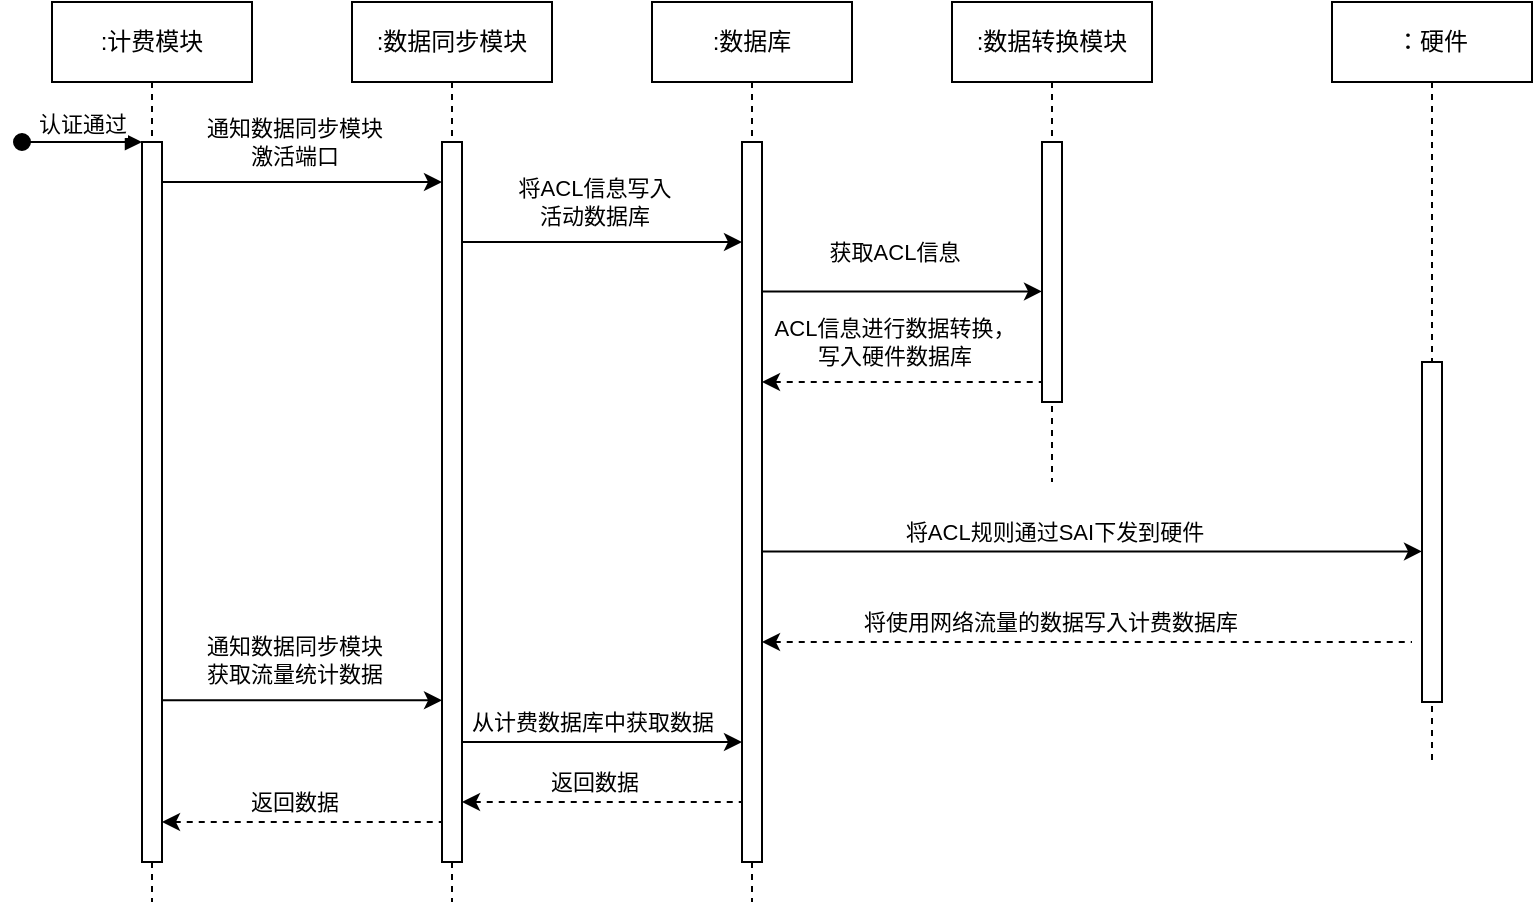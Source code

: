 <mxfile version="21.7.1" type="github">
  <diagram name="Page-1" id="2YBvvXClWsGukQMizWep">
    <mxGraphModel dx="1176" dy="770" grid="1" gridSize="10" guides="1" tooltips="1" connect="1" arrows="1" fold="1" page="1" pageScale="1" pageWidth="850" pageHeight="1100" math="0" shadow="0">
      <root>
        <mxCell id="0" />
        <mxCell id="1" parent="0" />
        <mxCell id="aM9ryv3xv72pqoxQDRHE-1" value=":计费模块" style="shape=umlLifeline;perimeter=lifelinePerimeter;whiteSpace=wrap;html=1;container=0;dropTarget=0;collapsible=0;recursiveResize=0;outlineConnect=0;portConstraint=eastwest;newEdgeStyle={&quot;edgeStyle&quot;:&quot;elbowEdgeStyle&quot;,&quot;elbow&quot;:&quot;vertical&quot;,&quot;curved&quot;:0,&quot;rounded&quot;:0};" parent="1" vertex="1">
          <mxGeometry x="40" y="40" width="100" height="450" as="geometry" />
        </mxCell>
        <mxCell id="aM9ryv3xv72pqoxQDRHE-2" value="" style="html=1;points=[];perimeter=orthogonalPerimeter;outlineConnect=0;targetShapes=umlLifeline;portConstraint=eastwest;newEdgeStyle={&quot;edgeStyle&quot;:&quot;elbowEdgeStyle&quot;,&quot;elbow&quot;:&quot;vertical&quot;,&quot;curved&quot;:0,&quot;rounded&quot;:0};" parent="aM9ryv3xv72pqoxQDRHE-1" vertex="1">
          <mxGeometry x="45" y="70" width="10" height="360" as="geometry" />
        </mxCell>
        <mxCell id="aM9ryv3xv72pqoxQDRHE-3" value="认证通过" style="html=1;verticalAlign=bottom;startArrow=oval;endArrow=block;startSize=8;edgeStyle=elbowEdgeStyle;elbow=vertical;curved=0;rounded=0;" parent="aM9ryv3xv72pqoxQDRHE-1" target="aM9ryv3xv72pqoxQDRHE-2" edge="1">
          <mxGeometry relative="1" as="geometry">
            <mxPoint x="-15" y="70" as="sourcePoint" />
          </mxGeometry>
        </mxCell>
        <mxCell id="aM9ryv3xv72pqoxQDRHE-5" value=":数据同步模块" style="shape=umlLifeline;perimeter=lifelinePerimeter;whiteSpace=wrap;html=1;container=0;dropTarget=0;collapsible=0;recursiveResize=0;outlineConnect=0;portConstraint=eastwest;newEdgeStyle={&quot;edgeStyle&quot;:&quot;elbowEdgeStyle&quot;,&quot;elbow&quot;:&quot;vertical&quot;,&quot;curved&quot;:0,&quot;rounded&quot;:0};" parent="1" vertex="1">
          <mxGeometry x="190" y="40" width="100" height="450" as="geometry" />
        </mxCell>
        <mxCell id="aM9ryv3xv72pqoxQDRHE-6" value="" style="html=1;points=[];perimeter=orthogonalPerimeter;outlineConnect=0;targetShapes=umlLifeline;portConstraint=eastwest;newEdgeStyle={&quot;edgeStyle&quot;:&quot;elbowEdgeStyle&quot;,&quot;elbow&quot;:&quot;vertical&quot;,&quot;curved&quot;:0,&quot;rounded&quot;:0};" parent="aM9ryv3xv72pqoxQDRHE-5" vertex="1">
          <mxGeometry x="45" y="70" width="10" height="360" as="geometry" />
        </mxCell>
        <mxCell id="dqNDvjQkV08bnkPfbxY3-1" value=":数据库" style="shape=umlLifeline;perimeter=lifelinePerimeter;whiteSpace=wrap;html=1;container=0;dropTarget=0;collapsible=0;recursiveResize=0;outlineConnect=0;portConstraint=eastwest;newEdgeStyle={&quot;edgeStyle&quot;:&quot;elbowEdgeStyle&quot;,&quot;elbow&quot;:&quot;vertical&quot;,&quot;curved&quot;:0,&quot;rounded&quot;:0};" vertex="1" parent="1">
          <mxGeometry x="340" y="40" width="100" height="450" as="geometry" />
        </mxCell>
        <mxCell id="dqNDvjQkV08bnkPfbxY3-2" value="" style="html=1;points=[];perimeter=orthogonalPerimeter;outlineConnect=0;targetShapes=umlLifeline;portConstraint=eastwest;newEdgeStyle={&quot;edgeStyle&quot;:&quot;elbowEdgeStyle&quot;,&quot;elbow&quot;:&quot;vertical&quot;,&quot;curved&quot;:0,&quot;rounded&quot;:0};" vertex="1" parent="dqNDvjQkV08bnkPfbxY3-1">
          <mxGeometry x="45" y="70" width="10" height="360" as="geometry" />
        </mxCell>
        <mxCell id="dqNDvjQkV08bnkPfbxY3-3" value=":数据转换模块" style="shape=umlLifeline;perimeter=lifelinePerimeter;whiteSpace=wrap;html=1;container=0;dropTarget=0;collapsible=0;recursiveResize=0;outlineConnect=0;portConstraint=eastwest;newEdgeStyle={&quot;edgeStyle&quot;:&quot;elbowEdgeStyle&quot;,&quot;elbow&quot;:&quot;vertical&quot;,&quot;curved&quot;:0,&quot;rounded&quot;:0};" vertex="1" parent="1">
          <mxGeometry x="490" y="40" width="100" height="240" as="geometry" />
        </mxCell>
        <mxCell id="dqNDvjQkV08bnkPfbxY3-4" value="" style="html=1;points=[];perimeter=orthogonalPerimeter;outlineConnect=0;targetShapes=umlLifeline;portConstraint=eastwest;newEdgeStyle={&quot;edgeStyle&quot;:&quot;elbowEdgeStyle&quot;,&quot;elbow&quot;:&quot;vertical&quot;,&quot;curved&quot;:0,&quot;rounded&quot;:0};" vertex="1" parent="dqNDvjQkV08bnkPfbxY3-3">
          <mxGeometry x="45" y="70" width="10" height="130" as="geometry" />
        </mxCell>
        <mxCell id="dqNDvjQkV08bnkPfbxY3-5" value="：硬件" style="shape=umlLifeline;perimeter=lifelinePerimeter;whiteSpace=wrap;html=1;container=0;dropTarget=0;collapsible=0;recursiveResize=0;outlineConnect=0;portConstraint=eastwest;newEdgeStyle={&quot;edgeStyle&quot;:&quot;elbowEdgeStyle&quot;,&quot;elbow&quot;:&quot;vertical&quot;,&quot;curved&quot;:0,&quot;rounded&quot;:0};" vertex="1" parent="1">
          <mxGeometry x="680" y="40" width="100" height="380" as="geometry" />
        </mxCell>
        <mxCell id="dqNDvjQkV08bnkPfbxY3-6" value="" style="html=1;points=[];perimeter=orthogonalPerimeter;outlineConnect=0;targetShapes=umlLifeline;portConstraint=eastwest;newEdgeStyle={&quot;edgeStyle&quot;:&quot;elbowEdgeStyle&quot;,&quot;elbow&quot;:&quot;vertical&quot;,&quot;curved&quot;:0,&quot;rounded&quot;:0};" vertex="1" parent="dqNDvjQkV08bnkPfbxY3-5">
          <mxGeometry x="45" y="180" width="10" height="170" as="geometry" />
        </mxCell>
        <mxCell id="dqNDvjQkV08bnkPfbxY3-8" value="" style="endArrow=classic;html=1;rounded=0;" edge="1" parent="1">
          <mxGeometry width="50" height="50" relative="1" as="geometry">
            <mxPoint x="95" y="130" as="sourcePoint" />
            <mxPoint x="235" y="130" as="targetPoint" />
          </mxGeometry>
        </mxCell>
        <mxCell id="dqNDvjQkV08bnkPfbxY3-11" value="通知数据同步模块&lt;br&gt;激活端口" style="edgeLabel;html=1;align=center;verticalAlign=middle;resizable=0;points=[];" vertex="1" connectable="0" parent="dqNDvjQkV08bnkPfbxY3-8">
          <mxGeometry x="-0.148" relative="1" as="geometry">
            <mxPoint x="6" y="-20" as="offset" />
          </mxGeometry>
        </mxCell>
        <mxCell id="dqNDvjQkV08bnkPfbxY3-12" value="" style="endArrow=classic;html=1;rounded=0;" edge="1" parent="1">
          <mxGeometry width="50" height="50" relative="1" as="geometry">
            <mxPoint x="245" y="160" as="sourcePoint" />
            <mxPoint x="385" y="160" as="targetPoint" />
          </mxGeometry>
        </mxCell>
        <mxCell id="dqNDvjQkV08bnkPfbxY3-13" value="将ACL信息写入&lt;br&gt;活动数据库" style="edgeLabel;html=1;align=center;verticalAlign=middle;resizable=0;points=[];" vertex="1" connectable="0" parent="dqNDvjQkV08bnkPfbxY3-12">
          <mxGeometry x="-0.148" relative="1" as="geometry">
            <mxPoint x="6" y="-20" as="offset" />
          </mxGeometry>
        </mxCell>
        <mxCell id="dqNDvjQkV08bnkPfbxY3-14" value="" style="endArrow=none;html=1;rounded=0;endFill=0;startArrow=classic;startFill=1;dashed=1;" edge="1" parent="1">
          <mxGeometry width="50" height="50" relative="1" as="geometry">
            <mxPoint x="395" y="230" as="sourcePoint" />
            <mxPoint x="535" y="230" as="targetPoint" />
          </mxGeometry>
        </mxCell>
        <mxCell id="dqNDvjQkV08bnkPfbxY3-15" value="ACL信息进行数据转换，&lt;br&gt;写入硬件数据库" style="edgeLabel;html=1;align=center;verticalAlign=middle;resizable=0;points=[];" vertex="1" connectable="0" parent="dqNDvjQkV08bnkPfbxY3-14">
          <mxGeometry x="-0.148" relative="1" as="geometry">
            <mxPoint x="6" y="-20" as="offset" />
          </mxGeometry>
        </mxCell>
        <mxCell id="dqNDvjQkV08bnkPfbxY3-16" value="" style="endArrow=classic;html=1;rounded=0;" edge="1" parent="1">
          <mxGeometry width="50" height="50" relative="1" as="geometry">
            <mxPoint x="395" y="184.71" as="sourcePoint" />
            <mxPoint x="535" y="184.71" as="targetPoint" />
          </mxGeometry>
        </mxCell>
        <mxCell id="dqNDvjQkV08bnkPfbxY3-17" value="获取ACL信息" style="edgeLabel;html=1;align=center;verticalAlign=middle;resizable=0;points=[];" vertex="1" connectable="0" parent="dqNDvjQkV08bnkPfbxY3-16">
          <mxGeometry x="-0.148" relative="1" as="geometry">
            <mxPoint x="6" y="-20" as="offset" />
          </mxGeometry>
        </mxCell>
        <mxCell id="dqNDvjQkV08bnkPfbxY3-18" value="" style="endArrow=classic;html=1;rounded=0;" edge="1" parent="1" target="dqNDvjQkV08bnkPfbxY3-6">
          <mxGeometry width="50" height="50" relative="1" as="geometry">
            <mxPoint x="395" y="314.71" as="sourcePoint" />
            <mxPoint x="720" y="315" as="targetPoint" />
          </mxGeometry>
        </mxCell>
        <mxCell id="dqNDvjQkV08bnkPfbxY3-19" value="将ACL规则通过SAI下发到硬件" style="edgeLabel;html=1;align=center;verticalAlign=middle;resizable=0;points=[];" vertex="1" connectable="0" parent="dqNDvjQkV08bnkPfbxY3-18">
          <mxGeometry x="-0.148" relative="1" as="geometry">
            <mxPoint x="5" y="-10" as="offset" />
          </mxGeometry>
        </mxCell>
        <mxCell id="dqNDvjQkV08bnkPfbxY3-20" value="" style="endArrow=none;html=1;rounded=0;endFill=0;startArrow=classic;startFill=1;dashed=1;" edge="1" parent="1" source="dqNDvjQkV08bnkPfbxY3-2">
          <mxGeometry width="50" height="50" relative="1" as="geometry">
            <mxPoint x="400" y="360" as="sourcePoint" />
            <mxPoint x="720" y="360" as="targetPoint" />
          </mxGeometry>
        </mxCell>
        <mxCell id="dqNDvjQkV08bnkPfbxY3-21" value="将使用网络流量的数据写入计费数据库" style="edgeLabel;html=1;align=center;verticalAlign=middle;resizable=0;points=[];" vertex="1" connectable="0" parent="dqNDvjQkV08bnkPfbxY3-20">
          <mxGeometry x="-0.148" relative="1" as="geometry">
            <mxPoint x="5" y="-10" as="offset" />
          </mxGeometry>
        </mxCell>
        <mxCell id="dqNDvjQkV08bnkPfbxY3-24" value="" style="endArrow=classic;html=1;rounded=0;" edge="1" parent="1">
          <mxGeometry width="50" height="50" relative="1" as="geometry">
            <mxPoint x="95" y="389.17" as="sourcePoint" />
            <mxPoint x="235" y="389.17" as="targetPoint" />
          </mxGeometry>
        </mxCell>
        <mxCell id="dqNDvjQkV08bnkPfbxY3-25" value="通知数据同步模块&lt;br&gt;获取流量统计数据" style="edgeLabel;html=1;align=center;verticalAlign=middle;resizable=0;points=[];" vertex="1" connectable="0" parent="dqNDvjQkV08bnkPfbxY3-24">
          <mxGeometry x="-0.148" relative="1" as="geometry">
            <mxPoint x="6" y="-20" as="offset" />
          </mxGeometry>
        </mxCell>
        <mxCell id="dqNDvjQkV08bnkPfbxY3-26" value="" style="endArrow=classic;html=1;rounded=0;" edge="1" parent="1">
          <mxGeometry width="50" height="50" relative="1" as="geometry">
            <mxPoint x="245" y="410" as="sourcePoint" />
            <mxPoint x="385" y="410" as="targetPoint" />
          </mxGeometry>
        </mxCell>
        <mxCell id="dqNDvjQkV08bnkPfbxY3-27" value="从计费数据库中获取数据" style="edgeLabel;html=1;align=center;verticalAlign=middle;resizable=0;points=[];" vertex="1" connectable="0" parent="dqNDvjQkV08bnkPfbxY3-26">
          <mxGeometry x="-0.148" relative="1" as="geometry">
            <mxPoint x="5" y="-10" as="offset" />
          </mxGeometry>
        </mxCell>
        <mxCell id="dqNDvjQkV08bnkPfbxY3-31" value="" style="endArrow=none;html=1;rounded=0;endFill=0;startArrow=classic;startFill=1;dashed=1;" edge="1" parent="1">
          <mxGeometry width="50" height="50" relative="1" as="geometry">
            <mxPoint x="245" y="440" as="sourcePoint" />
            <mxPoint x="385" y="440" as="targetPoint" />
          </mxGeometry>
        </mxCell>
        <mxCell id="dqNDvjQkV08bnkPfbxY3-32" value="返回数据" style="edgeLabel;html=1;align=center;verticalAlign=middle;resizable=0;points=[];" vertex="1" connectable="0" parent="dqNDvjQkV08bnkPfbxY3-31">
          <mxGeometry x="-0.148" relative="1" as="geometry">
            <mxPoint x="6" y="-10" as="offset" />
          </mxGeometry>
        </mxCell>
        <mxCell id="dqNDvjQkV08bnkPfbxY3-33" value="" style="endArrow=none;html=1;rounded=0;endFill=0;startArrow=classic;startFill=1;dashed=1;" edge="1" parent="1">
          <mxGeometry width="50" height="50" relative="1" as="geometry">
            <mxPoint x="95" y="450" as="sourcePoint" />
            <mxPoint x="235" y="450" as="targetPoint" />
          </mxGeometry>
        </mxCell>
        <mxCell id="dqNDvjQkV08bnkPfbxY3-34" value="返回数据" style="edgeLabel;html=1;align=center;verticalAlign=middle;resizable=0;points=[];" vertex="1" connectable="0" parent="dqNDvjQkV08bnkPfbxY3-33">
          <mxGeometry x="-0.148" relative="1" as="geometry">
            <mxPoint x="6" y="-10" as="offset" />
          </mxGeometry>
        </mxCell>
      </root>
    </mxGraphModel>
  </diagram>
</mxfile>
